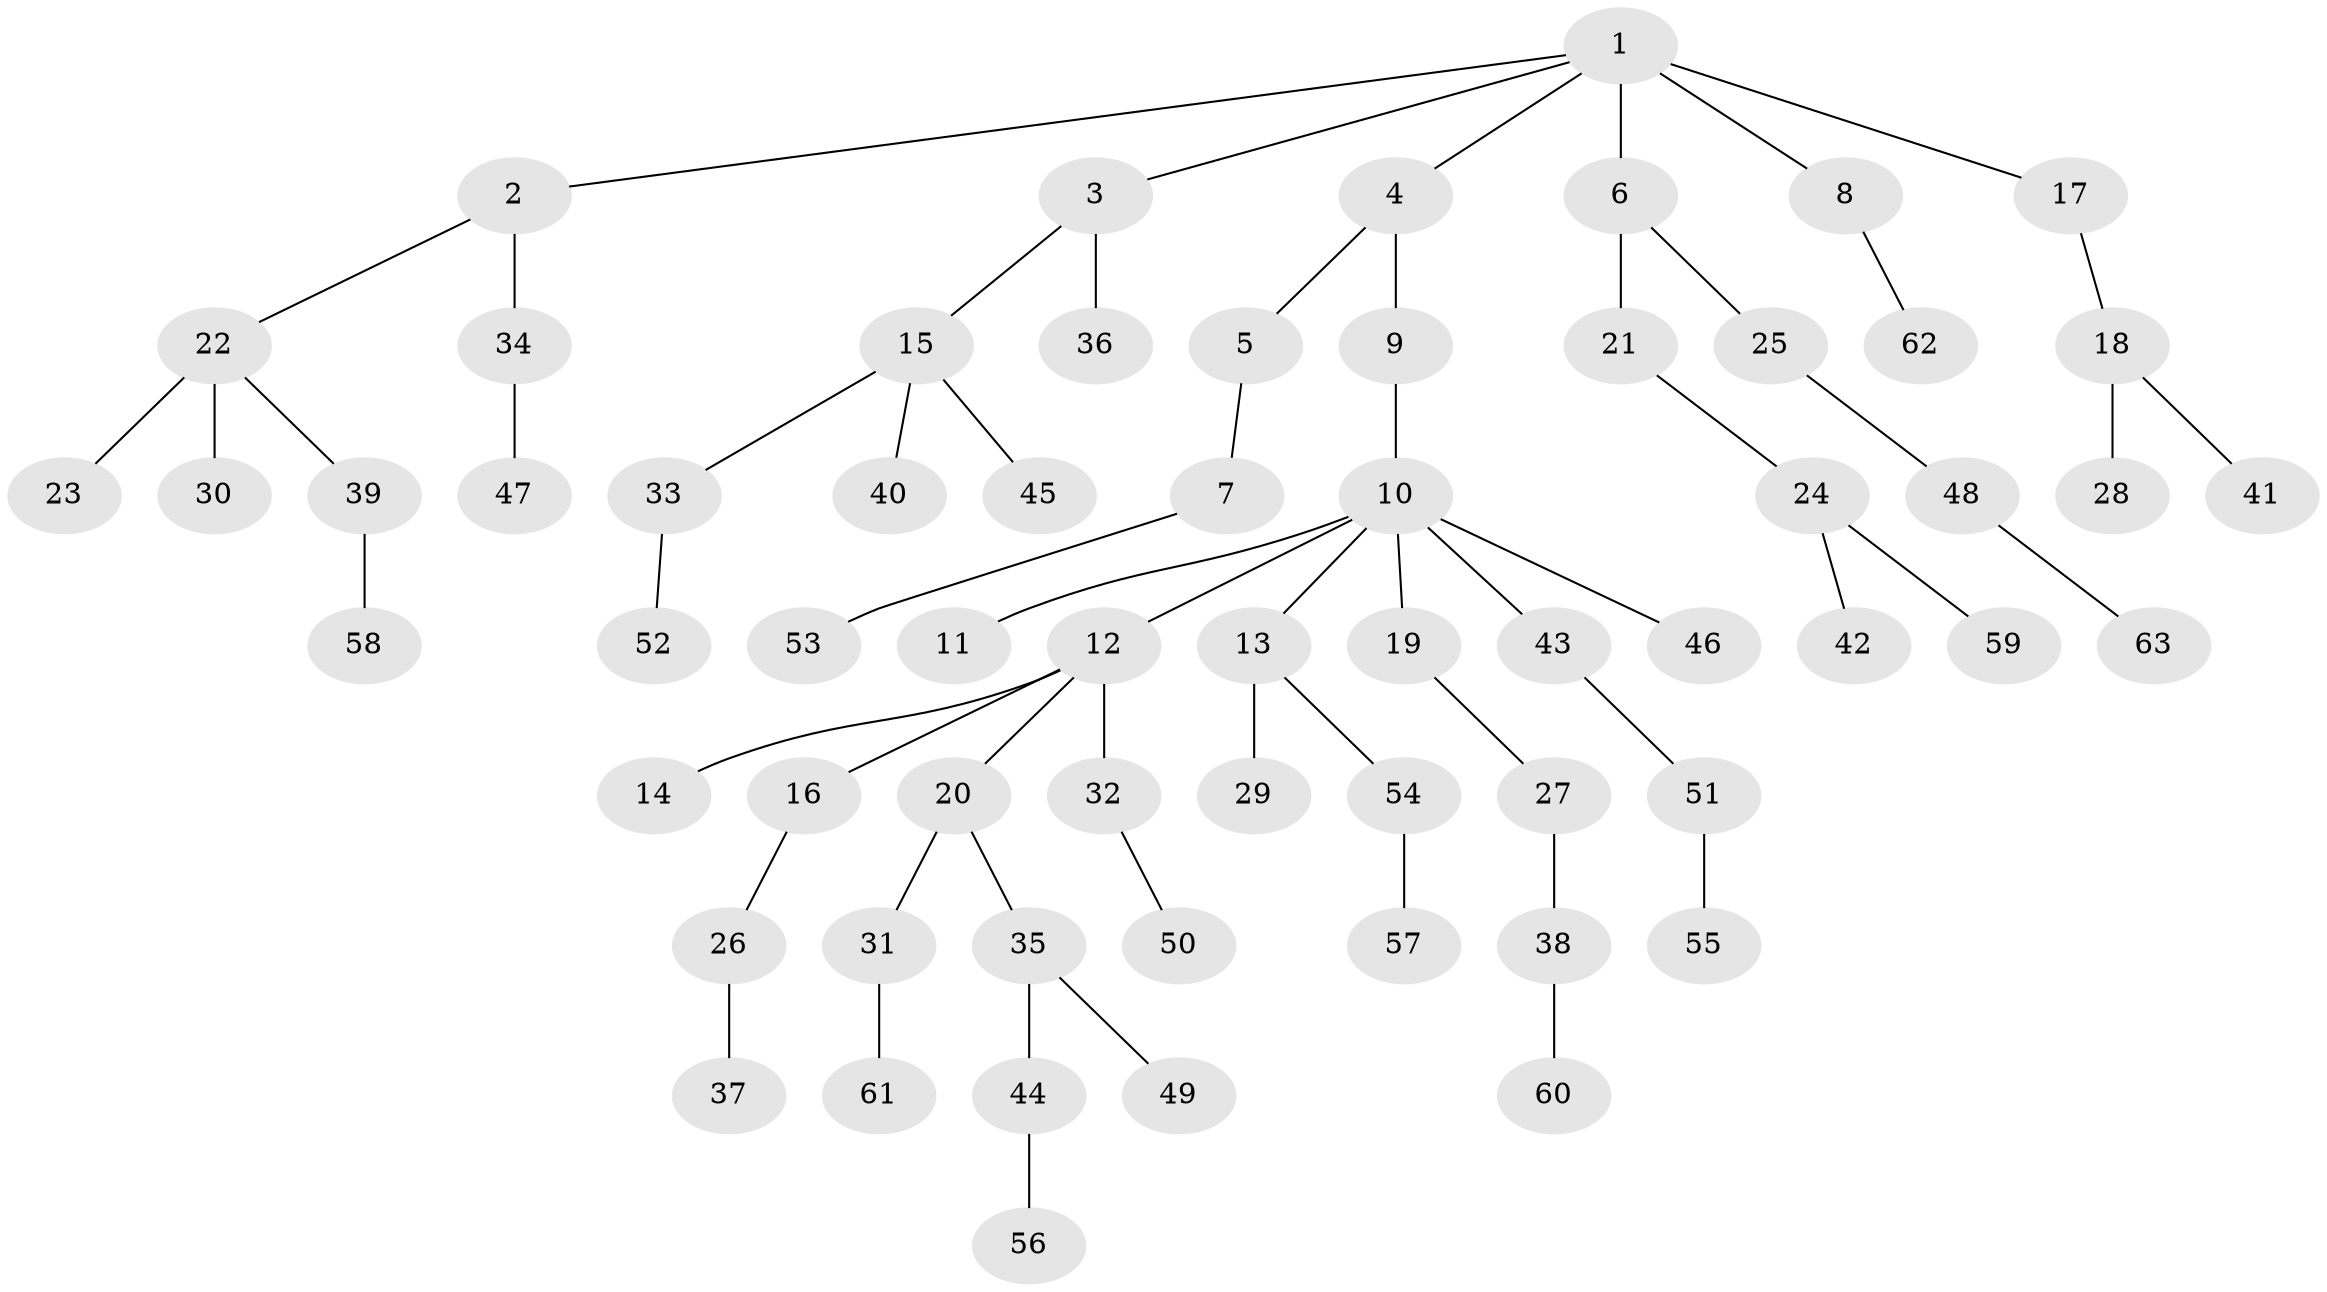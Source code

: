 // original degree distribution, {9: 0.008064516129032258, 1: 0.46774193548387094, 5: 0.024193548387096774, 4: 0.04032258064516129, 3: 0.12903225806451613, 2: 0.3064516129032258, 8: 0.008064516129032258, 6: 0.016129032258064516}
// Generated by graph-tools (version 1.1) at 2025/36/03/09/25 02:36:38]
// undirected, 63 vertices, 62 edges
graph export_dot {
graph [start="1"]
  node [color=gray90,style=filled];
  1;
  2;
  3;
  4;
  5;
  6;
  7;
  8;
  9;
  10;
  11;
  12;
  13;
  14;
  15;
  16;
  17;
  18;
  19;
  20;
  21;
  22;
  23;
  24;
  25;
  26;
  27;
  28;
  29;
  30;
  31;
  32;
  33;
  34;
  35;
  36;
  37;
  38;
  39;
  40;
  41;
  42;
  43;
  44;
  45;
  46;
  47;
  48;
  49;
  50;
  51;
  52;
  53;
  54;
  55;
  56;
  57;
  58;
  59;
  60;
  61;
  62;
  63;
  1 -- 2 [weight=1.0];
  1 -- 3 [weight=1.0];
  1 -- 4 [weight=1.0];
  1 -- 6 [weight=3.0];
  1 -- 8 [weight=1.0];
  1 -- 17 [weight=1.0];
  2 -- 22 [weight=1.0];
  2 -- 34 [weight=2.0];
  3 -- 15 [weight=1.0];
  3 -- 36 [weight=1.0];
  4 -- 5 [weight=1.0];
  4 -- 9 [weight=2.0];
  5 -- 7 [weight=1.0];
  6 -- 21 [weight=1.0];
  6 -- 25 [weight=1.0];
  7 -- 53 [weight=1.0];
  8 -- 62 [weight=1.0];
  9 -- 10 [weight=1.0];
  10 -- 11 [weight=1.0];
  10 -- 12 [weight=1.0];
  10 -- 13 [weight=1.0];
  10 -- 19 [weight=1.0];
  10 -- 43 [weight=1.0];
  10 -- 46 [weight=1.0];
  12 -- 14 [weight=2.0];
  12 -- 16 [weight=1.0];
  12 -- 20 [weight=1.0];
  12 -- 32 [weight=1.0];
  13 -- 29 [weight=1.0];
  13 -- 54 [weight=1.0];
  15 -- 33 [weight=1.0];
  15 -- 40 [weight=1.0];
  15 -- 45 [weight=1.0];
  16 -- 26 [weight=1.0];
  17 -- 18 [weight=1.0];
  18 -- 28 [weight=1.0];
  18 -- 41 [weight=1.0];
  19 -- 27 [weight=3.0];
  20 -- 31 [weight=1.0];
  20 -- 35 [weight=1.0];
  21 -- 24 [weight=1.0];
  22 -- 23 [weight=1.0];
  22 -- 30 [weight=2.0];
  22 -- 39 [weight=1.0];
  24 -- 42 [weight=1.0];
  24 -- 59 [weight=1.0];
  25 -- 48 [weight=1.0];
  26 -- 37 [weight=1.0];
  27 -- 38 [weight=1.0];
  31 -- 61 [weight=1.0];
  32 -- 50 [weight=1.0];
  33 -- 52 [weight=2.0];
  34 -- 47 [weight=1.0];
  35 -- 44 [weight=1.0];
  35 -- 49 [weight=1.0];
  38 -- 60 [weight=2.0];
  39 -- 58 [weight=1.0];
  43 -- 51 [weight=1.0];
  44 -- 56 [weight=1.0];
  48 -- 63 [weight=1.0];
  51 -- 55 [weight=1.0];
  54 -- 57 [weight=1.0];
}
